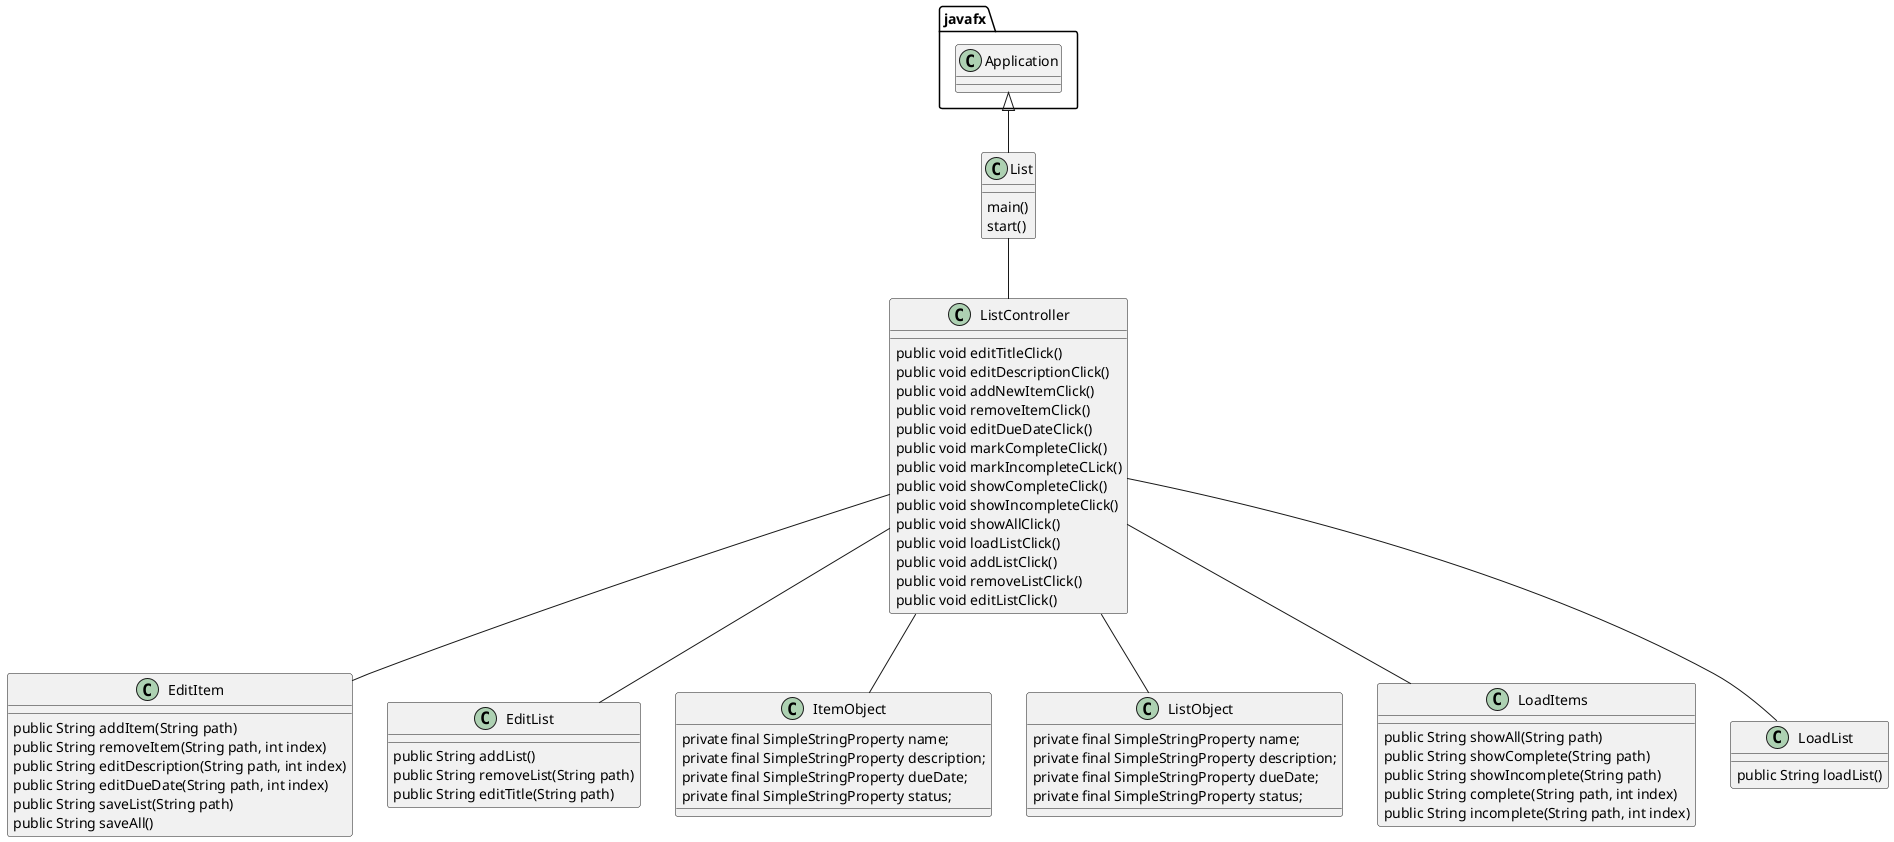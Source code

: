 @startuml
'https://plantuml.com/sequence-diagram

class List{
    main()
    start()

}
class ListController{
public void editTitleClick()
public void editDescriptionClick()
public void addNewItemClick()
public void removeItemClick()
public void editDueDateClick()
public void markCompleteClick()
public void markIncompleteCLick()
public void showCompleteClick()
public void showIncompleteClick()
public void showAllClick()
public void loadListClick()
public void addListClick()
public void removeListClick()
public void editListClick()
}

class EditItem{
    public String addItem(String path)
    public String removeItem(String path, int index)
    public String editDescription(String path, int index)
    public String editDueDate(String path, int index)
    public String saveList(String path)
    public String saveAll()
}
class EditList{
    public String addList()
    public String removeList(String path)
    public String editTitle(String path)
}
class ItemObject{
    private final SimpleStringProperty name;
    private final SimpleStringProperty description;
    private final SimpleStringProperty dueDate;
    private final SimpleStringProperty status;
}
class ListObject{
    private final SimpleStringProperty name;
    private final SimpleStringProperty description;
    private final SimpleStringProperty dueDate;
    private final SimpleStringProperty status;
}
class LoadItems{
public String showAll(String path)
public String showComplete(String path)
public String showIncomplete(String path)
public String complete(String path, int index)
public String incomplete(String path, int index)
}
class LoadList{
public String loadList()
}



javafx.Application <|-- List

List -- ListController
ListController -- EditItem
ListController -- EditList
ListController -- ItemObject
ListController -- ListObject
ListController -- LoadItems
ListController -- LoadList



@enduml